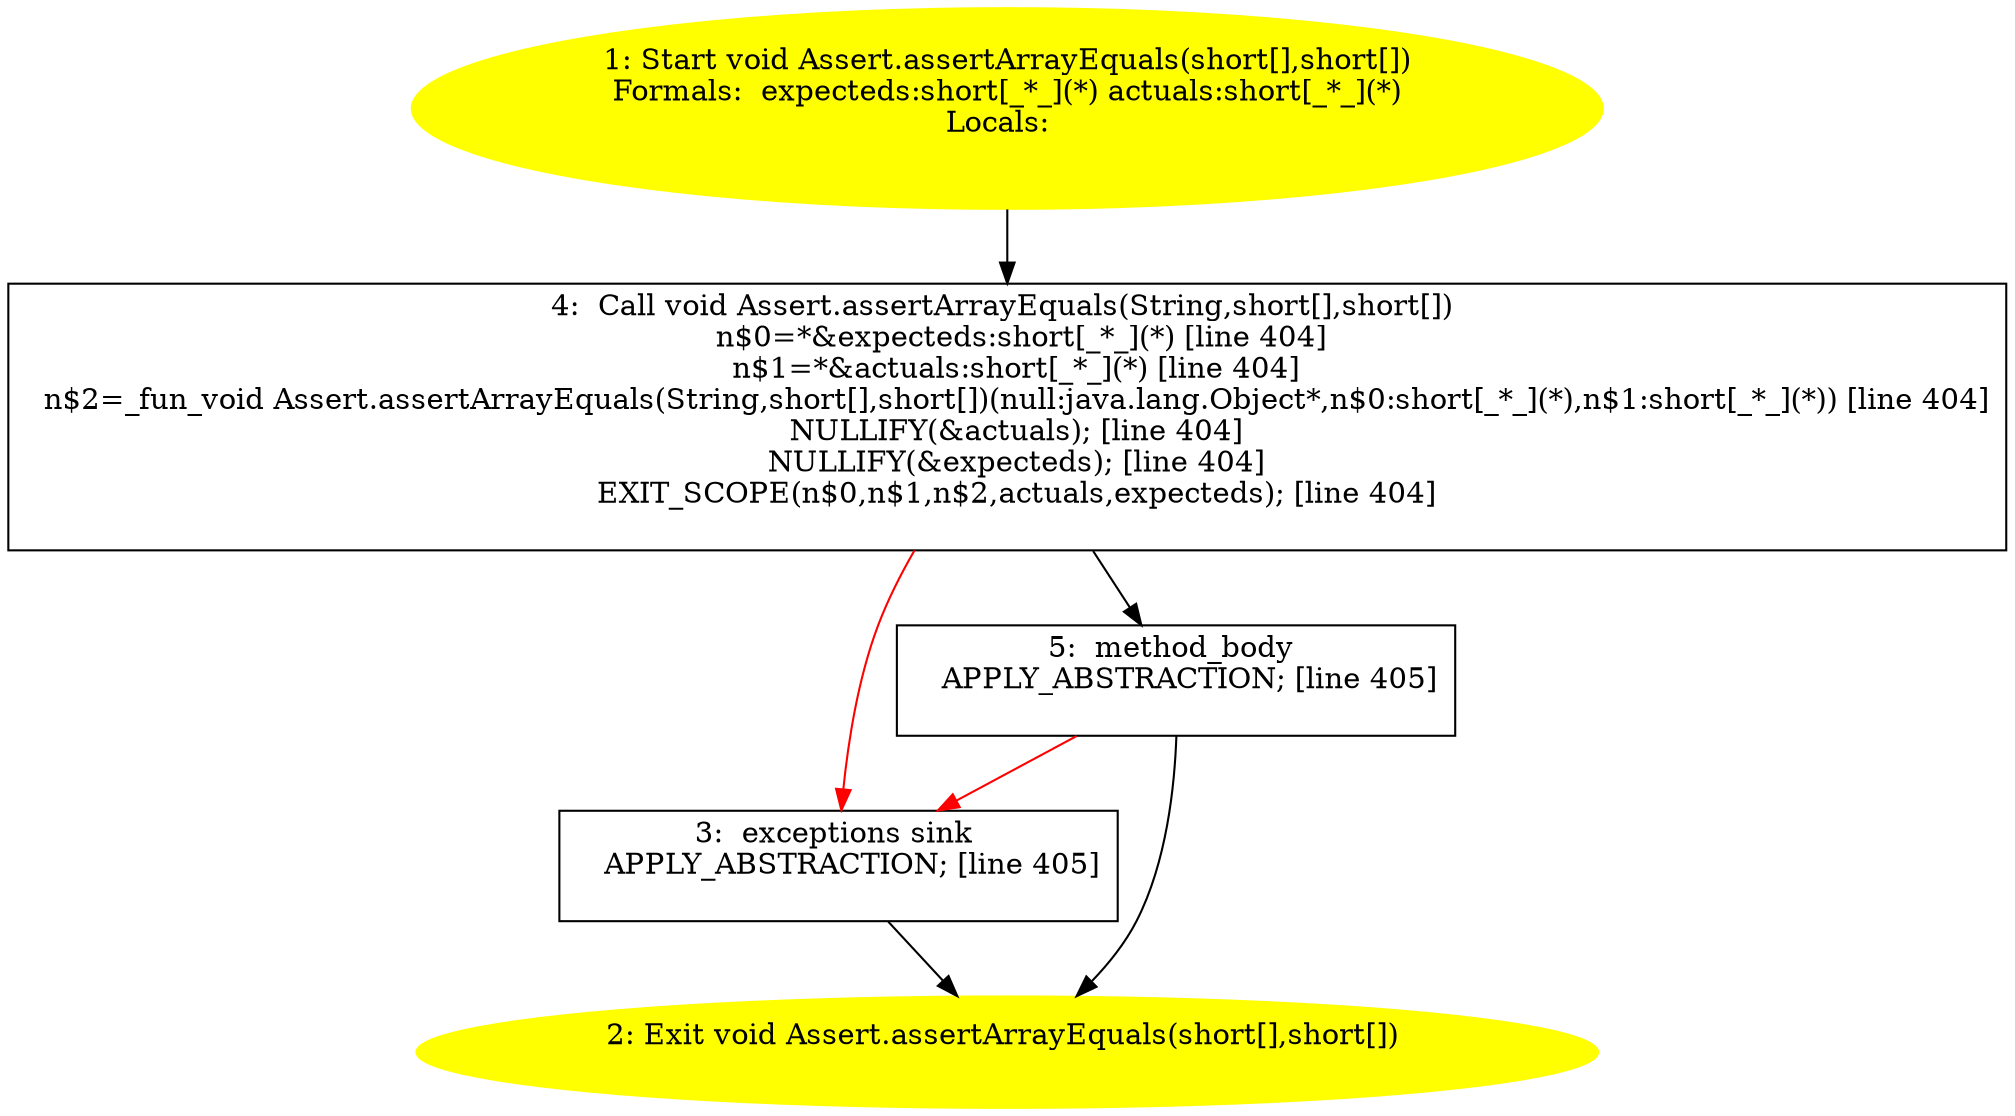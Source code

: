 /* @generated */
digraph cfg {
"org.junit.Assert.assertArrayEquals(short[],short[]):void.987f730b498ff3dd96dd756b63b2a443_1" [label="1: Start void Assert.assertArrayEquals(short[],short[])\nFormals:  expecteds:short[_*_](*) actuals:short[_*_](*)\nLocals:  \n  " color=yellow style=filled]
	

	 "org.junit.Assert.assertArrayEquals(short[],short[]):void.987f730b498ff3dd96dd756b63b2a443_1" -> "org.junit.Assert.assertArrayEquals(short[],short[]):void.987f730b498ff3dd96dd756b63b2a443_4" ;
"org.junit.Assert.assertArrayEquals(short[],short[]):void.987f730b498ff3dd96dd756b63b2a443_2" [label="2: Exit void Assert.assertArrayEquals(short[],short[]) \n  " color=yellow style=filled]
	

"org.junit.Assert.assertArrayEquals(short[],short[]):void.987f730b498ff3dd96dd756b63b2a443_3" [label="3:  exceptions sink \n   APPLY_ABSTRACTION; [line 405]\n " shape="box"]
	

	 "org.junit.Assert.assertArrayEquals(short[],short[]):void.987f730b498ff3dd96dd756b63b2a443_3" -> "org.junit.Assert.assertArrayEquals(short[],short[]):void.987f730b498ff3dd96dd756b63b2a443_2" ;
"org.junit.Assert.assertArrayEquals(short[],short[]):void.987f730b498ff3dd96dd756b63b2a443_4" [label="4:  Call void Assert.assertArrayEquals(String,short[],short[]) \n   n$0=*&expecteds:short[_*_](*) [line 404]\n  n$1=*&actuals:short[_*_](*) [line 404]\n  n$2=_fun_void Assert.assertArrayEquals(String,short[],short[])(null:java.lang.Object*,n$0:short[_*_](*),n$1:short[_*_](*)) [line 404]\n  NULLIFY(&actuals); [line 404]\n  NULLIFY(&expecteds); [line 404]\n  EXIT_SCOPE(n$0,n$1,n$2,actuals,expecteds); [line 404]\n " shape="box"]
	

	 "org.junit.Assert.assertArrayEquals(short[],short[]):void.987f730b498ff3dd96dd756b63b2a443_4" -> "org.junit.Assert.assertArrayEquals(short[],short[]):void.987f730b498ff3dd96dd756b63b2a443_5" ;
	 "org.junit.Assert.assertArrayEquals(short[],short[]):void.987f730b498ff3dd96dd756b63b2a443_4" -> "org.junit.Assert.assertArrayEquals(short[],short[]):void.987f730b498ff3dd96dd756b63b2a443_3" [color="red" ];
"org.junit.Assert.assertArrayEquals(short[],short[]):void.987f730b498ff3dd96dd756b63b2a443_5" [label="5:  method_body \n   APPLY_ABSTRACTION; [line 405]\n " shape="box"]
	

	 "org.junit.Assert.assertArrayEquals(short[],short[]):void.987f730b498ff3dd96dd756b63b2a443_5" -> "org.junit.Assert.assertArrayEquals(short[],short[]):void.987f730b498ff3dd96dd756b63b2a443_2" ;
	 "org.junit.Assert.assertArrayEquals(short[],short[]):void.987f730b498ff3dd96dd756b63b2a443_5" -> "org.junit.Assert.assertArrayEquals(short[],short[]):void.987f730b498ff3dd96dd756b63b2a443_3" [color="red" ];
}
